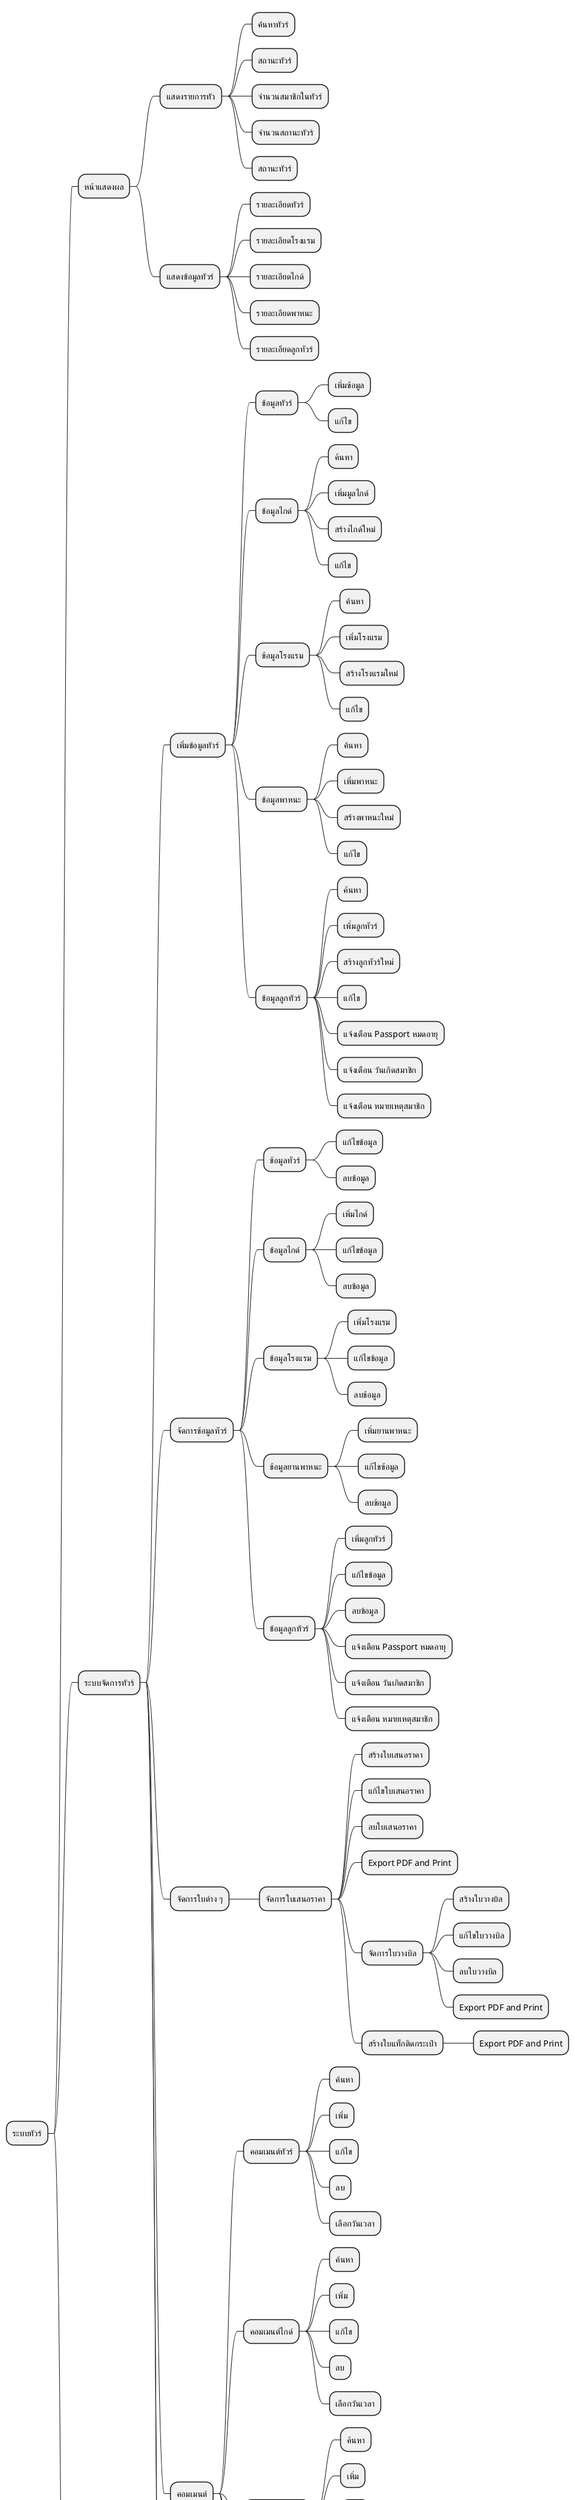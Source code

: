 ' รวม
@startmindmap
* ระบบทัวร์
** หน้าแสดงผล
*** แสดงรายการทัว
**** ค้นหาทัวร์
**** สถานะทัวร์
**** จำนวนสมาชิกในทัวร์
**** จำนวนสถานะทัวร์
**** สถานะทัวร์
*** แสดงข้อมูลทัวร์
**** รายละเอียดทัวร์
**** รายละเอียดโรงแรม
**** รายละเอียดไกด์
**** รายละเอียดพาหนะ
**** รายละเอียดลูกทัวร์
** ระบบจัดการทัวร์
*** เพิ่มข้อมูลทัวร์
**** ข้อมูลทัวร์
***** เพิ่มข้อมูล
***** แก้ไข
**** ข้อมูลไกด์
***** ค้นหา
***** เพิ่มมูลไกด์
***** สร้างไกด์ใหม่
***** แก้ไข
**** ข้อมูลโรงแรม
***** ค้นหา
***** เพิ่มโรงแรม
***** สร้างโรงแรมใหม่
***** แก้ไข
**** ข้อมูลพาหนะ
***** ค้นหา
***** เพิ่มพาหนะ
***** สร้างพาหนะใหม่
***** แก้ไข
**** ข้อมูลลูกทัวร์
***** ค้นหา
***** เพิ่มลูกทัวร์
***** สร้างลูกทัวร์ใหม่
***** แก้ไข
***** แจ้งเตือน Passport หมดอายุ
***** แจ้งเตือน วันเกิดสมาชิก
***** แจ้งเตือน หมายเหตุสมาชิก
*** จัดการข้อมูลทัวร์
**** ข้อมูลทัวร์
***** แก้ไขข้อมูล
***** ลบข้อมูล
**** ข้อมูลไกด์
***** เพิ่มไกด์
***** แก้ไขข้อมูล
***** ลบข้อมูล
**** ข้อมูลโรงแรม
***** เพิ่มโรงแรม
***** แก้ไขข้อมูล
***** ลบข้อมูล
**** ข้อมูลยานพาหนะ
***** เพิ่มยานพาหนะ
***** แก้ไขข้อมูล
***** ลบข้อมูล
**** ข้อมูลลูกทัวร์
***** เพิ่มลูกทัวร์
***** แก้ไขข้อมูล
***** ลบข้อมูล
***** แจ้งเตือน Passport หมดอายุ
***** แจ้งเตือน วันเกิดสมาชิก
***** แจ้งเตือน หมายเหตุสมาชิก
*** จัดการใบต่าง ๆ
**** จัดการใบเสนอราคา
***** สร้างใบเสนอราคา
***** แก้ไขใบเสนอราคา
***** ลบใบเสนอราคา
***** Export PDF and Print
***** จัดการใบวางบิล
****** สร้างใบวางบิล
****** แก้ไขใบวางบิล
****** ลบใบวางบิล
****** Export PDF and Print
***** สร้างใบแท็กติดกระเป๋า
****** Export PDF and Print
*** คอมเมนต์
**** คอมเมนต์ทัวร์
***** ค้นหา
***** เพิ่ม
***** แก้ไข
***** ลบ
***** เลือกวันเวลา
**** คอมเมนต์ไกด์
***** ค้นหา
***** เพิ่ม
***** แก้ไข
***** ลบ
***** เลือกวันเวลา
**** คอมเมนต์โรงแรม
***** ค้นหา
***** เพิ่ม
***** แก้ไข
***** ลบ
***** เลือกวันเวลา
**** คอมเมนต์สมาชิก
***** ค้นหา
***** เพิ่ม
***** แก้ไข
***** ลบ
***** เลือกวันเวลา
**** คอมเมนต์ยานพาหนะ
***** เพิ่ม
***** แก้ไข
***** ลบ
***** เลือกวันเวลา
*** แจ้งเตือน
**** แจ้งเตือน Passport ลูกทัวร์หมดอายุ
*** Export ข้อมูลทัวร์เป็น PDF และ Print
** การจัดการ
*** จัดการข้อมูลในระบบ
**** ข้อมูลพนักงาน
***** ค้นหา
***** เพิ่ม
***** แก้ไข
***** ลบ
***** ระดับพนักงาน
**** ข้อมูลไกด์
***** ค้นหา
***** เพิ่ม
***** แก้ไข
***** ลบ
***** คอมเมนต์
****** เพิ่ม
****** แก้ไข
****** ลบ
**** ข้อมูลโรงแรม
***** ค้นหา
***** เพิ่ม
***** แก้ไข
***** ลบ
***** คอมเมนต์
****** เพิ่ม
****** แก้ไข
****** ลบ
**** ข้อมูลพาหนะ
***** ค้นหา
***** เพิ่ม
***** แก้ไข
***** ลบ
***** คอมเมนต์
****** เพิ่ม
****** แก้ไข
****** ลบ
**** ข้อมูลลูกทัวร์
***** ค้นหา
***** เพิ่ม
***** แก้ไข
***** ลบ
***** คอมเมนต์
****** เพิ่ม
****** แก้ไข
****** ลบ
' *** การเงิน
*** รายงานรายรับรายจ่าย
**** ค้นหา
**** แสดงแบบรายวัน
**** แสดงแบบรายรายเดือน
**** แสดงแบบรายปี
**** แสดงแบบรายเดือนแบบวัน
**** Export to Excel
@endmindmap

' อบ
@startmindmap
* ระบบทัวร์
** หน้าแสดงผล
*** แสดงรายการทัว
**** ค้นหาทัวร์
**** สถานะทัวร์
**** จำนวนสมาชิกในทัวร์
**** จำนวนสถานะทัวร์
**** สถานะทัวร์
*** แสดงข้อมูลทัวร์
**** รายละเอียดทัวร์
**** รายละเอียดโรงแรม
**** รายละเอียดไกด์
**** รายละเอียดพาหนะ
**** รายละเอียดลูกทัวร์
** ระบบจัดการทัวร์
*** เพิ่มข้อมูลทัวร์
**** ข้อมูลทัวร์
***** เพิ่มข้อมูล
**** ข้อมูลไกด์
***** ค้นหา
***** เพิ่มมูลไกด์
***** สร้างไกด์ใหม่
**** ข้อมูลโรงแรม
***** ค้นหา
***** เพิ่มโรงแรม
***** สร้างโรงแรมใหม่
**** ข้อมูลพาหนะ
***** ค้นหา
***** เพิ่มพาหนะ
***** สร้างพาหนะใหม่
**** ข้อมูลลูกทัวร์
***** ค้นหา
***** เพิ่มลูกทัวร์
***** สร้างลูกทัวร์ใหม่
***** แจ้งเตือน Passport หมดอายุ
***** แจ้งเตือน วันเกิดสมาชิก
***** แจ้งเตือน หมายเหตุสมาชิก
*** จัดการข้อมูลทัวร์
**** ข้อมูลทัวร์
***** แก้ไขข้อมูล
***** ลบข้อมูล
**** ข้อมูลไกด์
***** เพิ่มไกด์
***** แก้ไขข้อมูล
***** ลบข้อมูล
**** ข้อมูลโรงแรม
***** เพิ่มโรงแรม
***** แก้ไขข้อมูล
***** ลบข้อมูล
**** ข้อมูลยานพาหนะ
***** เพิ่มยานพาหนะ
***** แก้ไขข้อมูล
***** ลบข้อมูล
**** ข้อมูลลูกทัวร์
***** เพิ่มลูกทัวร์
***** แก้ไขข้อมูล
***** ลบข้อมูล
***** แจ้งเตือน Passport หมดอายุ
***** แจ้งเตือน วันเกิดสมาชิก
***** แจ้งเตือน หมายเหตุสมาชิก
*** จัดการใบต่าง ๆ
**** จัดการใบเสนอราคา
***** สร้างใบเสนอราคา
***** แก้ไขใบเสนอราคา
***** ลบใบเสนอราคา
***** จัดการใบวางบิล
****** สร้างใบวางบิล
****** แก้ไขใบวางบิล
****** ลบใบวางบิล
**** สร้างใบแท็กติดกระเป๋า
*** คอมเมนต์
**** คอมเมนต์ทัวร์
***** ค้นหา
***** เพิ่ม
****** เลือกวันเวลา
***** แก้ไข
***** ลบ
**** คอมเมนต์ไกด์
***** ค้นหา
***** เพิ่ม
****** เลือกวันเวลา
***** แก้ไข
***** ลบ
**** คอมเมนต์โรงแรม
***** ค้นหา
***** เพิ่ม
****** เลือกวันเวลา
***** แก้ไข
***** ลบ
**** คอมเมนต์สมาชิก
***** ค้นหา
***** เพิ่ม
****** เลือกวันเวลา
***** แก้ไข
***** ลบ
**** คอมเมนต์ยานพาหนะ
***** เพิ่ม
****** เลือกวันเวลา
***** แก้ไข
***** ลบ
*** แจ้งเตือน
**** แจ้งเตือนข้อมูลลูกทัวร์
*** Export ข้อมูลทัวร์ได้
' ** จัดการข้อมูลบริษัทย์
' *** ข้อมูลพนักงาน
' *** จัดการข้อมูลเกี่ยวกับทัวร์
' **** ข้อมูลสมาชิกทัวร์
' **** ข้อมูลโรงแรม
' **** ข้อมูลพาหนะ
** การจัดการ
*** จัดการข้อมูลในระบบ
**** ข้อมูลพนักงาน
***** ค้นหา
***** เพิ่ม
***** ลบ
***** แก้ไข
**** ข้อมูลไกด์
***** ค้นหา
***** เพิ่ม
***** ลบ
***** แก้ไข
***** คอมเมนต์
****** เพิ่ม
****** แก้ไข
****** ลบ
**** ข้อมูลโรงแรม
***** ค้นหา
***** เพิ่ม
***** ลบ
***** แก้ไข
***** คอมเมนต์
****** เพิ่ม
****** แก้ไข
****** ลบ
**** ข้อมูลพาหนะ
***** ค้นหา
***** เพิ่ม
***** ลบ
***** แก้ไข
***** คอมเมนต์
****** เพิ่ม
****** แก้ไข
****** ลบ
**** ข้อมูลลูกทัวร์
***** ค้นหา
***** เพิ่ม
***** ลบ
***** แก้ไข
***** คอมเมนต์
****** เพิ่ม
****** แก้ไข
****** ลบ
*** รายงานรายรับรายจ่าย
**** ค้นหา
**** แสดงแบบรายวัน
**** แสดงแบบรายรายเดือน
**** แสดงแบบรายปี
**** แสดงแบบรายเดือนแบบวัน
**** Export ข้อมูลเป็น Excel ได้
@endmindmap

' เก้า
@startmindmap
* จัดการหลังบ้านโปรแกรมทัวร์
	** ระบบสมาชิก
		*** login
		*** ข้อมูลสมาชิก
	** ระบบทัวร์
		*** จัดการทัวร์
			**** รายการทัวร์
				***** ข้อมูลลูกทัวร์
				***** ข้อมูลไกด์
				***** ข้อมูลโรงแรม
				***** ข้อมูลพาหนะ
				***** ข้อมูลลูกทัวร์
                ***** ออก tag
			**** สร้างทัวร์
				***** เพิ่มข้อมูลลูกทัวร์
				***** เพิ่มไกด์
				***** เพิ่มโรงแรม
				***** เพิ่มพาหนะ
				***** เพิ่มลูกทัวร์
			**** แก้ไขทัวร์
				***** แก้ไขทัวร์
				***** แก้ไขไกด์
				***** แก้ไขโรงแรม
				***** แก้ไขพาหนะ
				***** แก้ไขลูกทัวร์
			**** ลบทัวร์
				***** ลบทัวร์
				***** ลบไกด์
				***** ลบไขโรงแรม
				***** ลบพาหนะ
				***** ลบลูกทัวร์	
			**** สถานะทัวร์
				***** กำลังรอ
				***** พร้อม
				***** จบทริป
			**** ค้นหาทัวร์
				***** ค้นหาทัวร์
				***** ค้นหาไกด์
				***** ค้นหาโรงแรม
				***** ค้นหาพาหนะ
				***** ค้นหาลูกทัวร์
		*** จัดการคอมแมน
				**** คอมแมนทัวร์
				**** คอมแมนไกด์
				**** คอมแมนโรงแรม
				**** คอมแมนพาหนะ
				**** คอมแมนลูกทัวร์
		*** จัดการแจ้งเตือน
				**** แจ้งเตือนพาสปอร์ต
	** ระบบการเงิน
		*** จัดการใบเบิกค่าใช้จ่าย
			**** ข้อมูลใบเบิกค่าใช้จ่าย
			**** สร้างใบเบิกค่าใช้จ่าย
			**** ออกใบเคลีย
				***** ข้อมูลใบเคลีย
				***** สร้างใบเคลีย
		*** จัดการใบเสนอราคา
			**** ข้อมูลใบเสนอราคา
			**** สร้างใบเสนอราคา
			**** ใบแจ้งหนี้/ใบกำกับภาษี
				***** ข้อมูลใบแจ้งหนี้/ใบกำกับภาษี
				***** สร้างใบแจ้งหนี้/ใบกำกับภาษี
		*** จัดการใบเสร็จรับเงิน
			**** ข้อมูลใบเสร็จรับเงิน
			**** สร้างใบเสร็จรับเงิน
	** รายงาน
        *** ข้อมูลทัวร์
        *** ข้อมูลการเงิน
		*** ข้อมูลสมาชิก
@endmindmap
' เก้า 2
@startmindmap
* จัดการหลังบ้านโปรแกรมทัวร์
** ระบบสมาชิก
*** login
*** ข้อมูลสมาชิก
** ระบบทัวร์
*** ค้นหาทัวร์
*** รายการทัวร์
**** ข้อมูลทัวร์
***** แก้ไขทัวร์
***** คอมแมนทัวร์
**** ข้อมูลไกด์
***** แก้ไขไกด์
***** คอมแมนไกด์
**** ข้อมูลโรงแรม
***** แก้ไขโรงแรม
***** คอมแมนโรงแรม
**** ข้อมูลพาหนะ
***** แก้ไขพาหนะ
***** คอมแมนพาหนะ
**** ข้อมูลลูกทัวร์
***** แก้ไขลูกทัวร์
***** คอมแมนลูกทัวร์
**** สถานะทัวร์
***** กำลังรอ
***** พร้อม
***** จบทริป
**** ออก tag
**** ลบทัวร์
*** สร้างทัวร์
**** เพิ่มข้อมูลทัวร์
**** คลังข้อมูลไกด์
***** ค้นหาไกด์
***** เพิ่มไกด์
***** เลือกไกด์
**** คลังข้อมูลโรงแรม
***** ค้นหาโรงแรม
***** เพิ่มโรงแรม
***** เลือกโรงแรม
**** คลังข้อมูลพาหนะ
***** ค้นหาพาหนะ
***** เพิ่มพาหนะ
***** เลือกพาหนะ
**** คลังข้อมูลลูกทัวร์
***** ค้นหาลูกทัวร์
***** เพิ่มลูกทัว
***** เลือกลูกทัวร์
***** แจ้งเตือน 
****** แจ้งเตือน Passport หมดอายุ
****** แจ้งเตือน วันเกิดสมาชิก
****** แจ้งเตือน หมายเหตุสมาชิก
** ระบบการเงิน
*** จัดการใบเบิกค่าใช้จ่าย
**** ข้อมูลใบเบิกค่าใช้จ่าย
**** สร้างใบเบิกค่าใช้จ่าย
**** ออกใบเคลีย
***** ข้อมูลใบเคลีย
***** สร้างใบเคลีย
*** จัดการใบเสนอราคา
**** ข้อมูลใบเสนอราคา
**** สร้างใบเสนอราคา
**** ใบแจ้งหนี้/ใบกำกับภาษี
***** ข้อมูลใบแจ้งหนี้/ใบกำกับภาษี
***** สร้างใบแจ้งหนี้/ใบกำกับภาษี
*** จัดการใบเสร็จรับเงิน
**** ข้อมูลใบเสร็จรับเงิน
**** สร้างใบเสร็จรับเงิน
** รายงาน
*** ข้อมูลทัวร์
*** ข้อมูลการเงิน
*** ข้อมูลสมาชิก

@endmindmap
